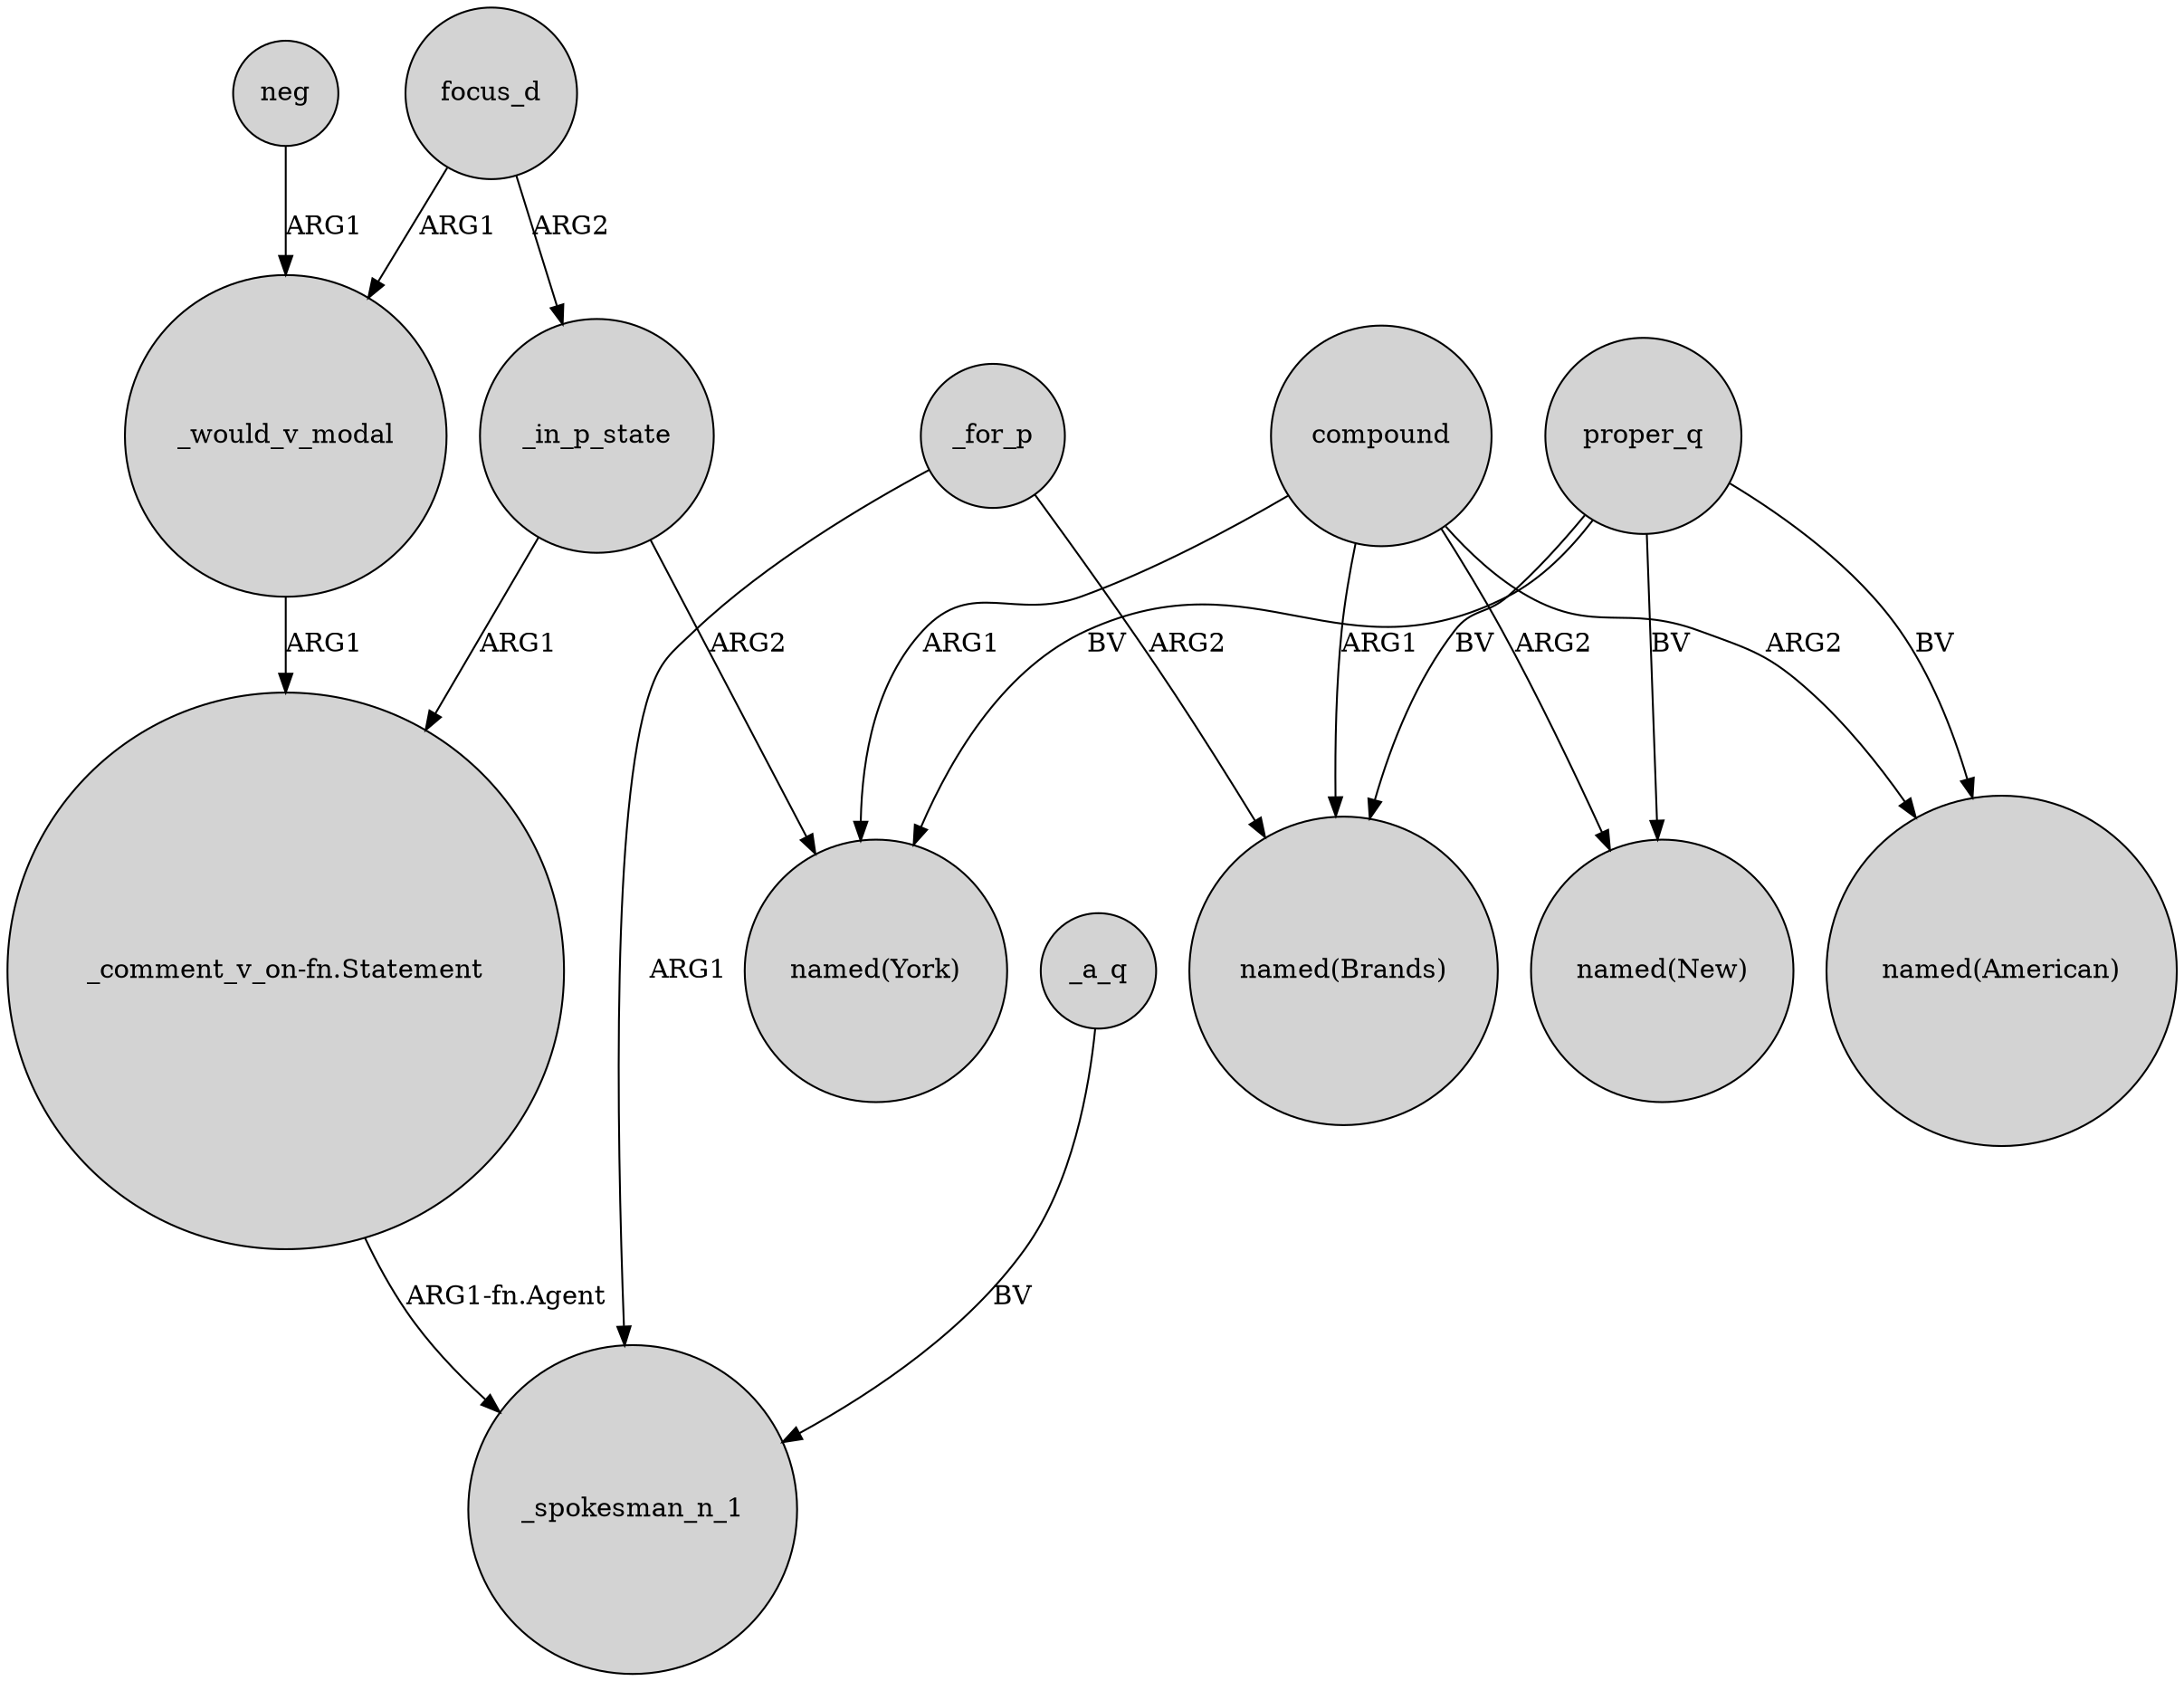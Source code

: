 digraph {
	node [shape=circle style=filled]
	compound -> "named(York)" [label=ARG1]
	_for_p -> _spokesman_n_1 [label=ARG1]
	neg -> _would_v_modal [label=ARG1]
	compound -> "named(Brands)" [label=ARG1]
	_in_p_state -> "_comment_v_on-fn.Statement" [label=ARG1]
	compound -> "named(New)" [label=ARG2]
	_a_q -> _spokesman_n_1 [label=BV]
	_would_v_modal -> "_comment_v_on-fn.Statement" [label=ARG1]
	_in_p_state -> "named(York)" [label=ARG2]
	_for_p -> "named(Brands)" [label=ARG2]
	proper_q -> "named(York)" [label=BV]
	proper_q -> "named(American)" [label=BV]
	compound -> "named(American)" [label=ARG2]
	proper_q -> "named(New)" [label=BV]
	"_comment_v_on-fn.Statement" -> _spokesman_n_1 [label="ARG1-fn.Agent"]
	proper_q -> "named(Brands)" [label=BV]
	focus_d -> _would_v_modal [label=ARG1]
	focus_d -> _in_p_state [label=ARG2]
}
